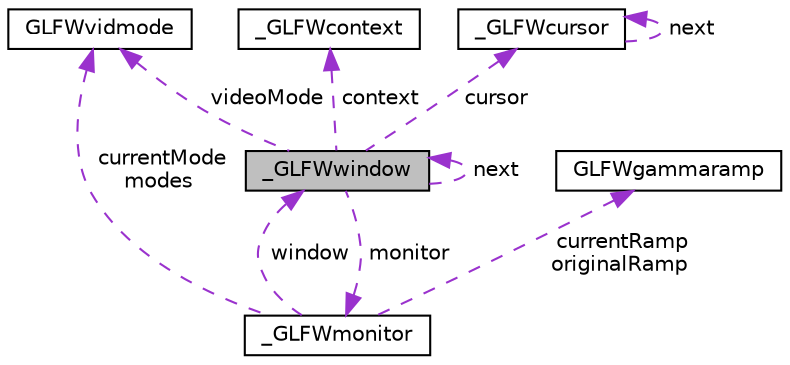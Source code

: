 digraph "_GLFWwindow"
{
 // LATEX_PDF_SIZE
  edge [fontname="Helvetica",fontsize="10",labelfontname="Helvetica",labelfontsize="10"];
  node [fontname="Helvetica",fontsize="10",shape=record];
  Node1 [label="_GLFWwindow",height=0.2,width=0.4,color="black", fillcolor="grey75", style="filled", fontcolor="black",tooltip=" "];
  Node2 -> Node1 [dir="back",color="darkorchid3",fontsize="10",style="dashed",label=" context" ,fontname="Helvetica"];
  Node2 [label="_GLFWcontext",height=0.2,width=0.4,color="black", fillcolor="white", style="filled",URL="$struct__GLFWcontext.html",tooltip=" "];
  Node3 -> Node1 [dir="back",color="darkorchid3",fontsize="10",style="dashed",label=" videoMode" ,fontname="Helvetica"];
  Node3 [label="GLFWvidmode",height=0.2,width=0.4,color="black", fillcolor="white", style="filled",URL="$structGLFWvidmode.html",tooltip="Video mode type."];
  Node4 -> Node1 [dir="back",color="darkorchid3",fontsize="10",style="dashed",label=" monitor" ,fontname="Helvetica"];
  Node4 [label="_GLFWmonitor",height=0.2,width=0.4,color="black", fillcolor="white", style="filled",URL="$struct__GLFWmonitor.html",tooltip=" "];
  Node3 -> Node4 [dir="back",color="darkorchid3",fontsize="10",style="dashed",label=" currentMode\nmodes" ,fontname="Helvetica"];
  Node5 -> Node4 [dir="back",color="darkorchid3",fontsize="10",style="dashed",label=" currentRamp\noriginalRamp" ,fontname="Helvetica"];
  Node5 [label="GLFWgammaramp",height=0.2,width=0.4,color="black", fillcolor="white", style="filled",URL="$structGLFWgammaramp.html",tooltip="Gamma ramp."];
  Node1 -> Node4 [dir="back",color="darkorchid3",fontsize="10",style="dashed",label=" window" ,fontname="Helvetica"];
  Node6 -> Node1 [dir="back",color="darkorchid3",fontsize="10",style="dashed",label=" cursor" ,fontname="Helvetica"];
  Node6 [label="_GLFWcursor",height=0.2,width=0.4,color="black", fillcolor="white", style="filled",URL="$struct__GLFWcursor.html",tooltip=" "];
  Node6 -> Node6 [dir="back",color="darkorchid3",fontsize="10",style="dashed",label=" next" ,fontname="Helvetica"];
  Node1 -> Node1 [dir="back",color="darkorchid3",fontsize="10",style="dashed",label=" next" ,fontname="Helvetica"];
}
